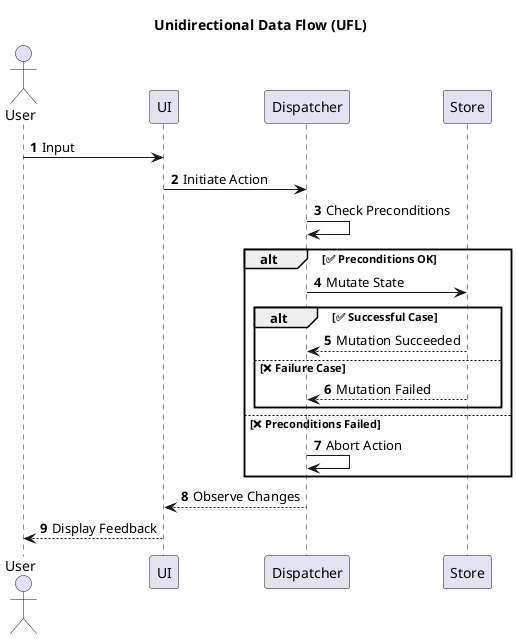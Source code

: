 @startuml
title Unidirectional Data Flow (UFL)

autonumber

actor User
participant UI
participant Dispatcher
participant Store

User -> UI : Input
UI -> Dispatcher : Initiate Action
Dispatcher -> Dispatcher : Check Preconditions

alt ✅ Preconditions OK
    Dispatcher -> Store : Mutate State
    alt ✅ Successful Case
        Store --> Dispatcher : Mutation Succeeded
    else ❌ Failure Case
        Store --> Dispatcher : Mutation Failed
    end
else ❌ Preconditions Failed
    Dispatcher -> Dispatcher : Abort Action
end

Dispatcher --> UI : Observe Changes
UI --> User : Display Feedback

@enduml
